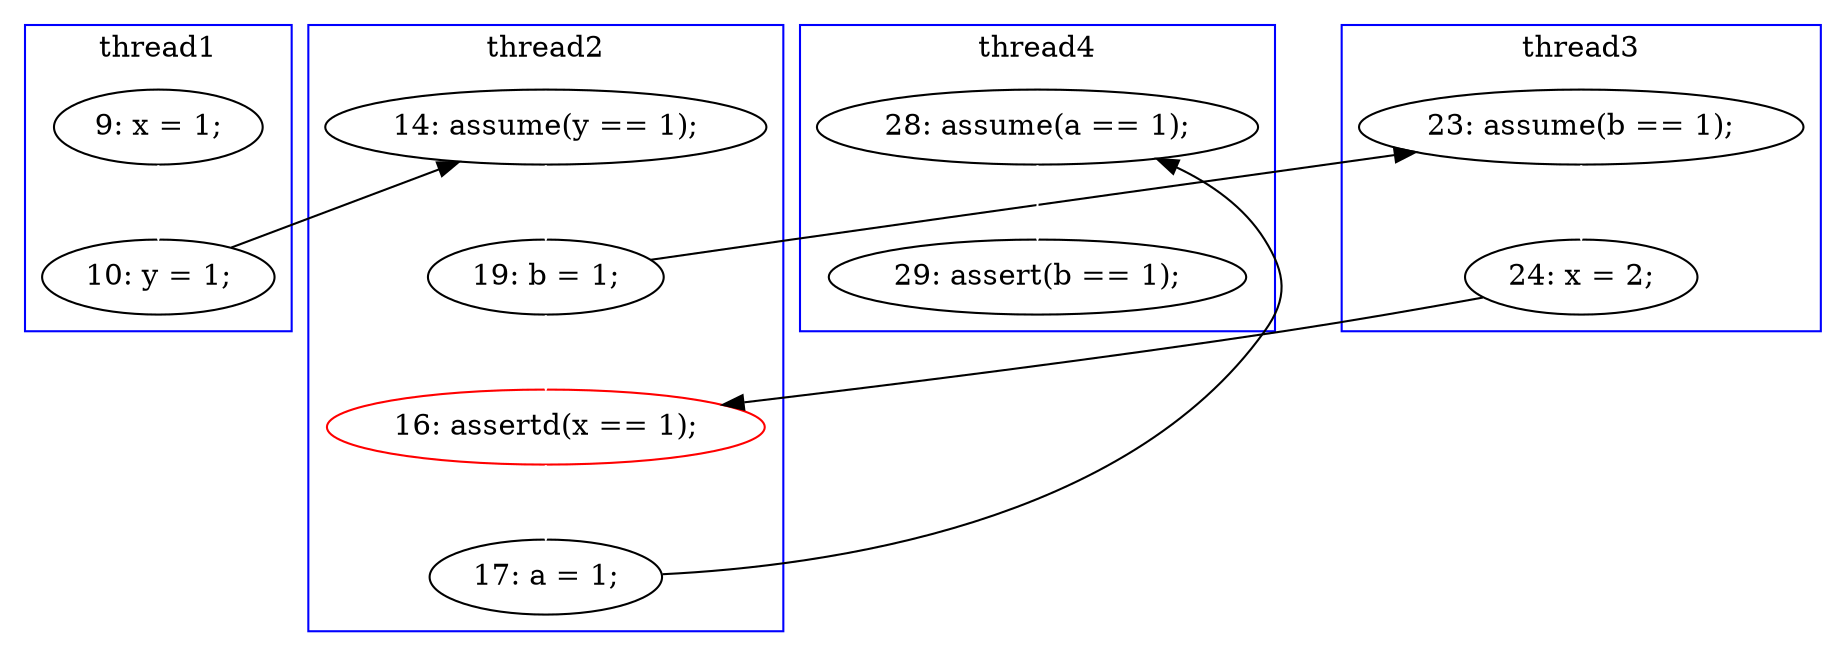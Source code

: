 digraph Counterexample {
	11 -> 12 [color = white, style = solid]
	16 -> 25 [color = white, style = solid]
	20 -> 25 [color = black, style = solid, constraint = false]
	14 -> 16 [color = white, style = solid]
	18 -> 20 [color = white, style = solid]
	27 -> 30 [color = black, style = solid, constraint = false]
	16 -> 18 [color = black, style = solid, constraint = false]
	25 -> 27 [color = white, style = solid]
	30 -> 33 [color = white, style = solid]
	12 -> 14 [color = black, style = solid, constraint = false]
	subgraph cluster4 {
		label = thread4
		color = blue
		33  [label = "29: assert(b == 1);"]
		30  [label = "28: assume(a == 1);"]
	}
	subgraph cluster1 {
		label = thread1
		color = blue
		11  [label = "9: x = 1;"]
		12  [label = "10: y = 1;"]
	}
	subgraph cluster3 {
		label = thread3
		color = blue
		20  [label = "24: x = 2;"]
		18  [label = "23: assume(b == 1);"]
	}
	subgraph cluster2 {
		label = thread2
		color = blue
		14  [label = "14: assume(y == 1);"]
		25  [label = "16: assertd(x == 1);", color = red]
		27  [label = "17: a = 1;"]
		16  [label = "19: b = 1;"]
	}
}